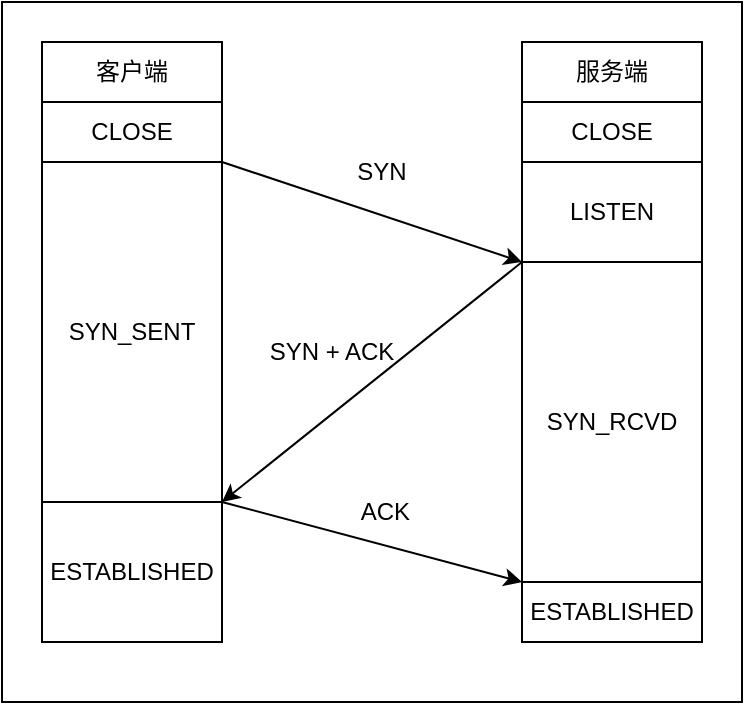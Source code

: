 <mxfile version="24.2.2" type="github">
  <diagram name="第 1 页" id="IsgzbSDDs24B7xFU3w3Y">
    <mxGraphModel dx="853" dy="540" grid="1" gridSize="10" guides="1" tooltips="1" connect="1" arrows="1" fold="1" page="1" pageScale="1" pageWidth="827" pageHeight="1169" math="0" shadow="0">
      <root>
        <mxCell id="0" />
        <mxCell id="1" parent="0" />
        <mxCell id="w2liXAavWQqBMpRM67iu-1" value="" style="rounded=0;whiteSpace=wrap;html=1;" vertex="1" parent="1">
          <mxGeometry x="180" y="200" width="370" height="350" as="geometry" />
        </mxCell>
        <mxCell id="w2liXAavWQqBMpRM67iu-2" value="客户端" style="rounded=0;whiteSpace=wrap;html=1;" vertex="1" parent="1">
          <mxGeometry x="200" y="220" width="90" height="30" as="geometry" />
        </mxCell>
        <mxCell id="w2liXAavWQqBMpRM67iu-3" value="服务端" style="rounded=0;whiteSpace=wrap;html=1;" vertex="1" parent="1">
          <mxGeometry x="440" y="220" width="90" height="30" as="geometry" />
        </mxCell>
        <mxCell id="w2liXAavWQqBMpRM67iu-4" value="CLOSE" style="rounded=0;whiteSpace=wrap;html=1;" vertex="1" parent="1">
          <mxGeometry x="200" y="250" width="90" height="30" as="geometry" />
        </mxCell>
        <mxCell id="w2liXAavWQqBMpRM67iu-5" value="CLOSE" style="rounded=0;whiteSpace=wrap;html=1;" vertex="1" parent="1">
          <mxGeometry x="440" y="250" width="90" height="30" as="geometry" />
        </mxCell>
        <mxCell id="w2liXAavWQqBMpRM67iu-6" value="SYN_SENT" style="rounded=0;whiteSpace=wrap;html=1;" vertex="1" parent="1">
          <mxGeometry x="200" y="280" width="90" height="170" as="geometry" />
        </mxCell>
        <mxCell id="w2liXAavWQqBMpRM67iu-7" value="ESTABLISHED" style="rounded=0;whiteSpace=wrap;html=1;" vertex="1" parent="1">
          <mxGeometry x="200" y="450" width="90" height="70" as="geometry" />
        </mxCell>
        <mxCell id="w2liXAavWQqBMpRM67iu-8" value="LISTEN" style="rounded=0;whiteSpace=wrap;html=1;" vertex="1" parent="1">
          <mxGeometry x="440" y="280" width="90" height="50" as="geometry" />
        </mxCell>
        <mxCell id="w2liXAavWQqBMpRM67iu-9" value="SYN_RCVD" style="rounded=0;whiteSpace=wrap;html=1;" vertex="1" parent="1">
          <mxGeometry x="440" y="330" width="90" height="160" as="geometry" />
        </mxCell>
        <mxCell id="w2liXAavWQqBMpRM67iu-10" value="ESTABLISHED" style="rounded=0;whiteSpace=wrap;html=1;" vertex="1" parent="1">
          <mxGeometry x="440" y="490" width="90" height="30" as="geometry" />
        </mxCell>
        <mxCell id="w2liXAavWQqBMpRM67iu-14" value="" style="endArrow=classic;html=1;rounded=0;exitX=1;exitY=0;exitDx=0;exitDy=0;entryX=0;entryY=1;entryDx=0;entryDy=0;" edge="1" parent="1" source="w2liXAavWQqBMpRM67iu-6" target="w2liXAavWQqBMpRM67iu-8">
          <mxGeometry width="50" height="50" relative="1" as="geometry">
            <mxPoint x="330" y="340" as="sourcePoint" />
            <mxPoint x="380" y="290" as="targetPoint" />
          </mxGeometry>
        </mxCell>
        <mxCell id="w2liXAavWQqBMpRM67iu-15" value="" style="endArrow=classic;html=1;rounded=0;entryX=1;entryY=0;entryDx=0;entryDy=0;exitX=0;exitY=0;exitDx=0;exitDy=0;" edge="1" parent="1" source="w2liXAavWQqBMpRM67iu-9" target="w2liXAavWQqBMpRM67iu-7">
          <mxGeometry width="50" height="50" relative="1" as="geometry">
            <mxPoint x="360" y="400" as="sourcePoint" />
            <mxPoint x="410" y="350" as="targetPoint" />
          </mxGeometry>
        </mxCell>
        <mxCell id="w2liXAavWQqBMpRM67iu-16" value="" style="endArrow=classic;html=1;rounded=0;exitX=1;exitY=0;exitDx=0;exitDy=0;entryX=0;entryY=0;entryDx=0;entryDy=0;" edge="1" parent="1" source="w2liXAavWQqBMpRM67iu-7" target="w2liXAavWQqBMpRM67iu-10">
          <mxGeometry width="50" height="50" relative="1" as="geometry">
            <mxPoint x="330" y="480" as="sourcePoint" />
            <mxPoint x="380" y="430" as="targetPoint" />
          </mxGeometry>
        </mxCell>
        <mxCell id="w2liXAavWQqBMpRM67iu-17" value="SYN" style="text;html=1;align=center;verticalAlign=middle;whiteSpace=wrap;rounded=0;" vertex="1" parent="1">
          <mxGeometry x="340" y="270" width="60" height="30" as="geometry" />
        </mxCell>
        <mxCell id="w2liXAavWQqBMpRM67iu-18" value="SYN + ACK" style="text;html=1;align=center;verticalAlign=middle;whiteSpace=wrap;rounded=0;" vertex="1" parent="1">
          <mxGeometry x="310" y="360" width="70" height="30" as="geometry" />
        </mxCell>
        <mxCell id="w2liXAavWQqBMpRM67iu-19" value="&amp;nbsp;ACK" style="text;html=1;align=center;verticalAlign=middle;whiteSpace=wrap;rounded=0;" vertex="1" parent="1">
          <mxGeometry x="335" y="440" width="70" height="30" as="geometry" />
        </mxCell>
      </root>
    </mxGraphModel>
  </diagram>
</mxfile>
